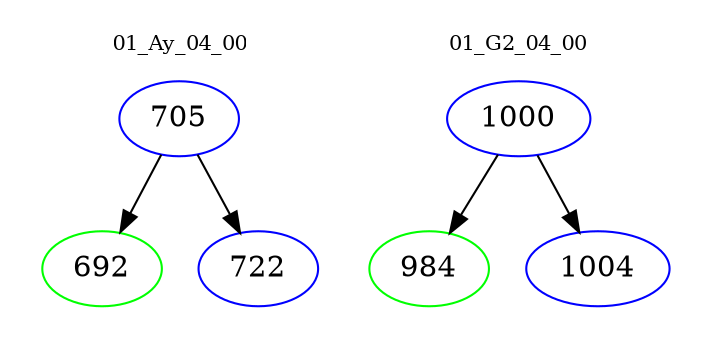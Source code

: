 digraph{
subgraph cluster_0 {
color = white
label = "01_Ay_04_00";
fontsize=10;
T0_705 [label="705", color="blue"]
T0_705 -> T0_692 [color="black"]
T0_692 [label="692", color="green"]
T0_705 -> T0_722 [color="black"]
T0_722 [label="722", color="blue"]
}
subgraph cluster_1 {
color = white
label = "01_G2_04_00";
fontsize=10;
T1_1000 [label="1000", color="blue"]
T1_1000 -> T1_984 [color="black"]
T1_984 [label="984", color="green"]
T1_1000 -> T1_1004 [color="black"]
T1_1004 [label="1004", color="blue"]
}
}
